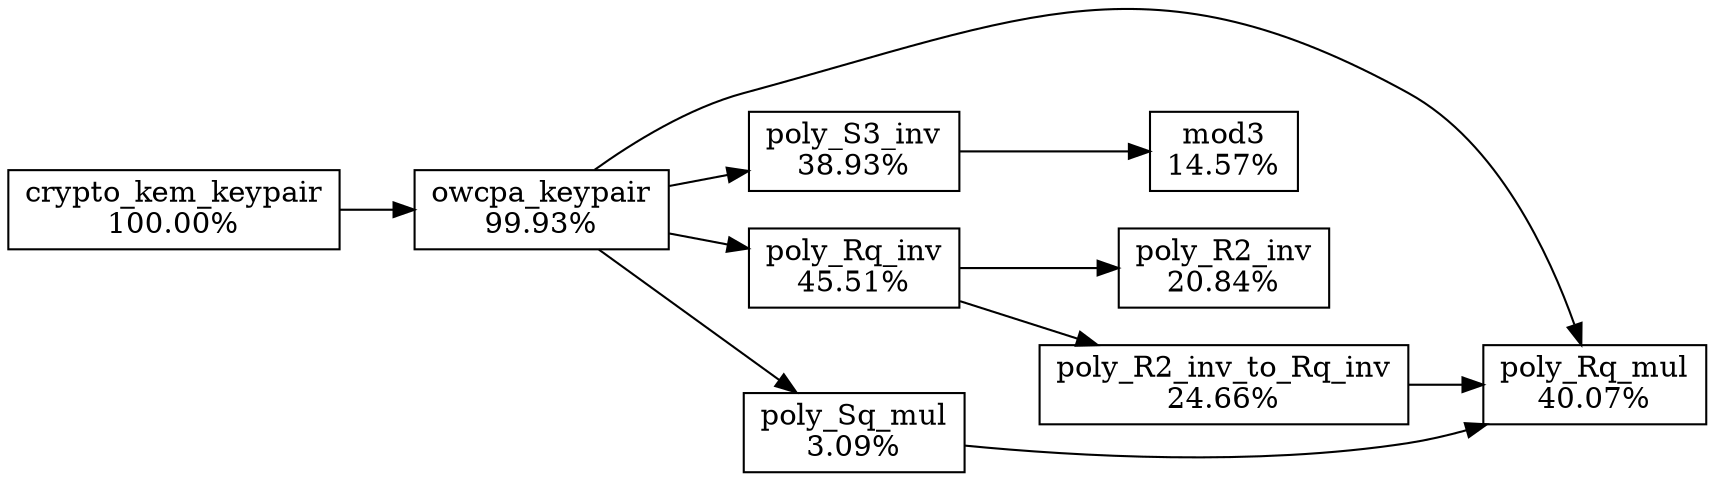 digraph G {
  rankdir=LR;
  {
    node [shape=box]
    crypto_kem_keypair[label="crypto_kem_keypair\n100.00%"]
    owcpa_keypair[label="owcpa_keypair\n99.93%"]
    poly_Rq_mul[label="poly_Rq_mul\n40.07%"]
    poly_S3_inv[label="poly_S3_inv\n38.93%"]
    poly_Rq_inv[label="poly_Rq_inv\n45.51%"]
    poly_R2_inv[label="poly_R2_inv\n20.84%"]
    mod3[label="mod3\n14.57%"]
    poly_R2_inv_to_Rq_inv[label="poly_R2_inv_to_Rq_inv\n24.66%"]
    poly_Sq_mul[label="poly_Sq_mul\n3.09%"]
  }
  crypto_kem_keypair -> owcpa_keypair
  owcpa_keypair -> poly_Rq_mul
  owcpa_keypair -> poly_S3_inv
  owcpa_keypair -> poly_Rq_inv
  owcpa_keypair -> poly_Sq_mul
  poly_S3_inv -> mod3
  poly_Rq_inv -> poly_R2_inv
  poly_Sq_mul -> poly_Rq_mul
  poly_Rq_inv -> poly_R2_inv_to_Rq_inv
  poly_R2_inv_to_Rq_inv -> poly_Rq_mul
}
